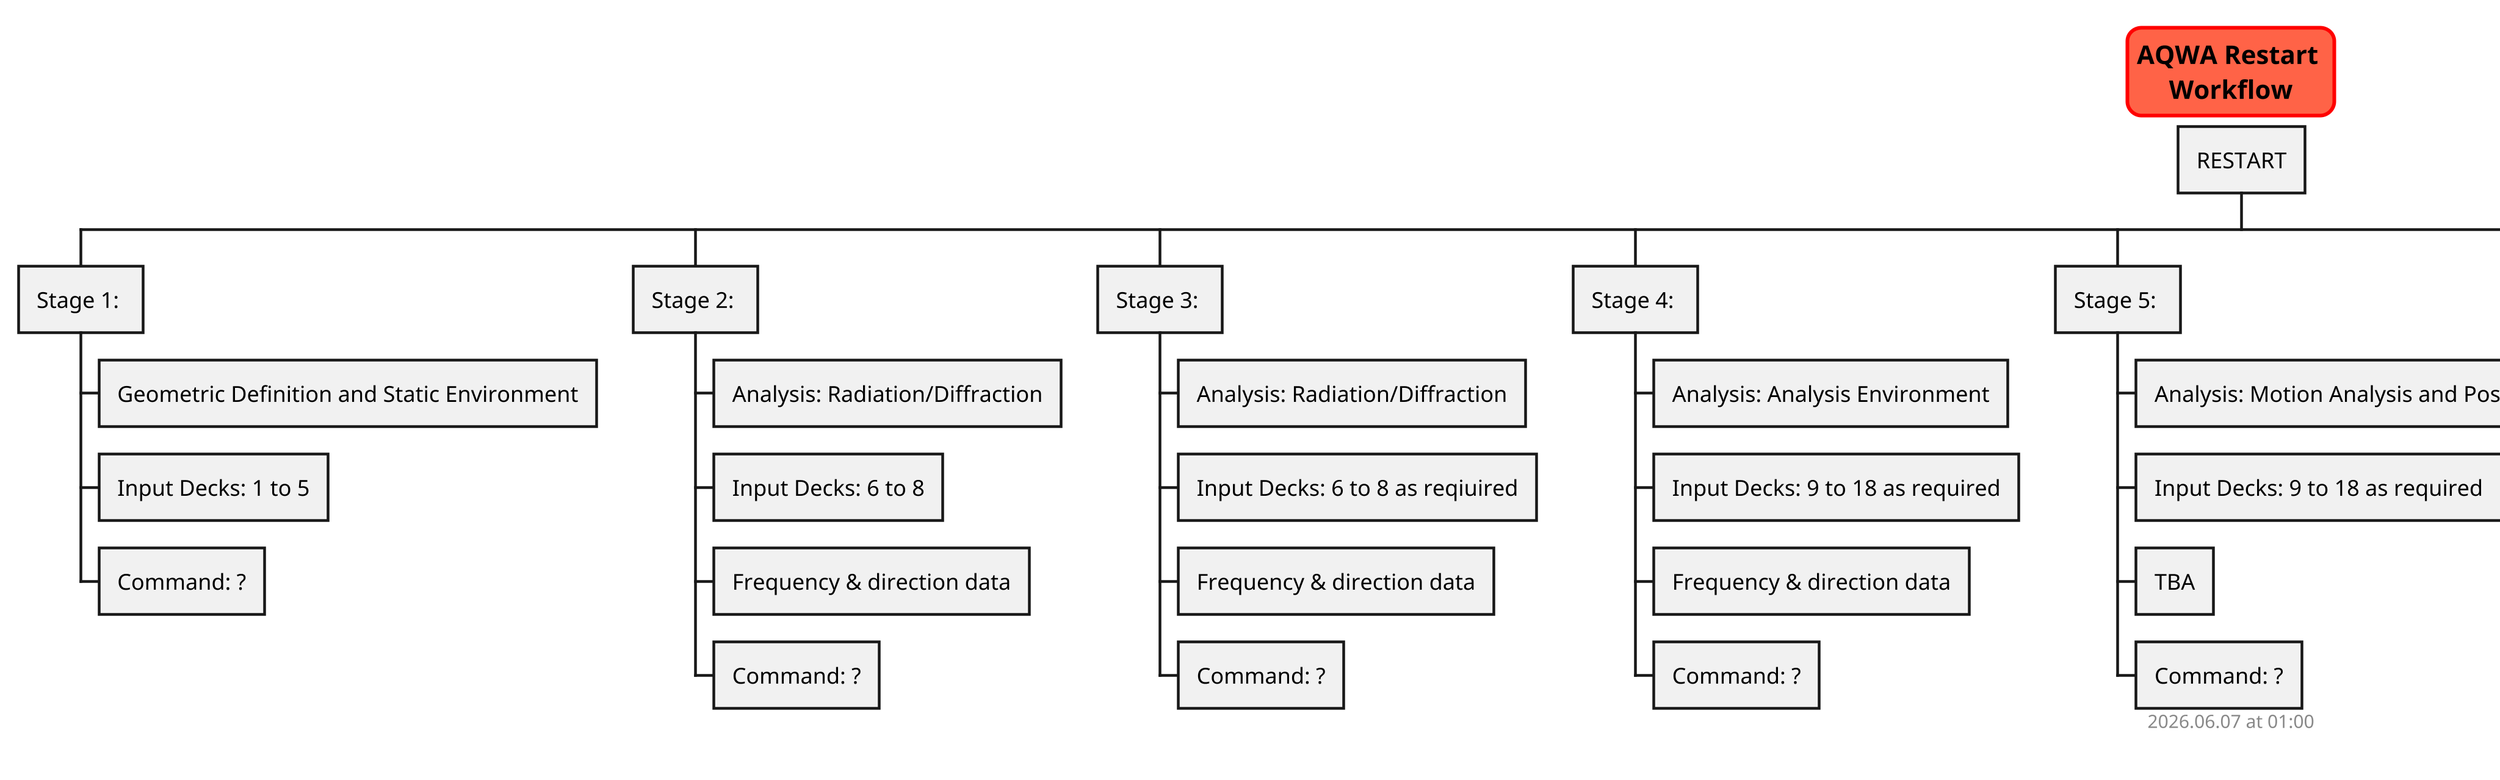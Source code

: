 @startwbs aqwa_restart
scale 3
skinparam titleBorderRoundCorner 15
skinparam titleBorderThickness 2
skinparam titleBorderColor red
skinparam titleBackgroundColor Tomato


title AQWA Restart \nWorkflow


* RESTART
    ' note right of RESTART
    '     **(IN PROGRESS)**
    '     Objective: Provide restart options with following
    '     - usage guidelines
    '     - minimum data requirements
    ' end note

** Stage 1: 
*** Geometric Definition and Static Environment
*** Input Decks: 1 to 5
*** Command: ?

** Stage 2: 
*** Analysis: Radiation/Diffraction
*** Input Decks: 6 to 8
*** Frequency & direction data
*** Command: ?

** Stage 3: 
*** Analysis: Radiation/Diffraction
*** Input Decks: 6 to 8 as reqiuired
*** Frequency & direction data
*** Command: ?

** Stage 4: 
*** Analysis: Analysis Environment
*** Input Decks: 9 to 18 as required
*** Frequency & direction data
*** Command: ?

** Stage 5: 
*** Analysis: Motion Analysis and Post-processing
*** Input Decks: 9 to 18 as required
*** TBA
*** Command: ?

** Stage 6: 
*** Analysis: Post-processing of loads on TUBE elements
*** Input Decks: 21
*** Element and Nodal Loads using ENLD
*** Command: ?

** Stability
*** Mooring Data & No Load
*** Command: ?

** Equilibrium
*** Mooring Data & Wind Data
*** Command: ?

** Wave Analysis - Time Domain
*** Mooring Data & Wave Data
*** Command: ?

footer
%date("yyyy.MM.dd' at 'HH:mm")
%filename()
end footer

@endwbs
